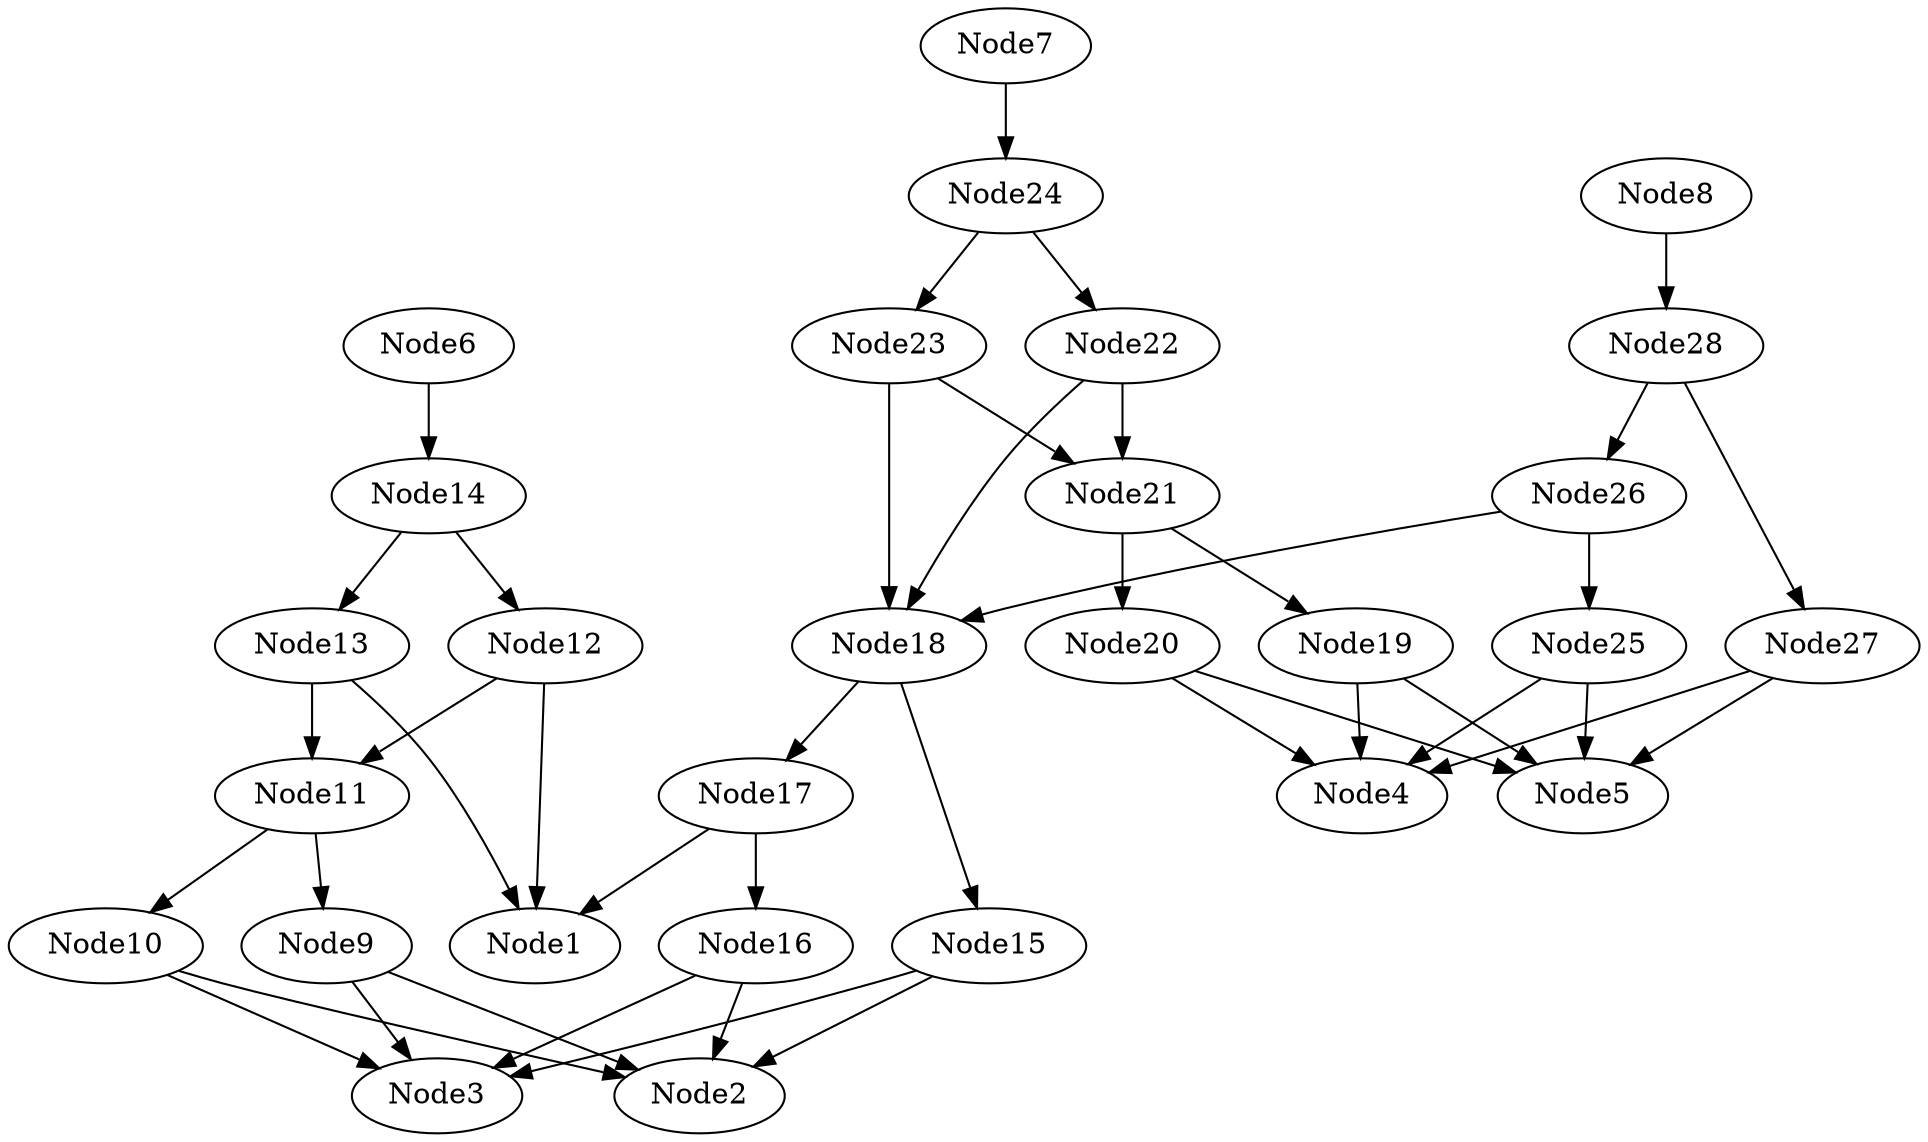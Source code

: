 # Network structure generated by ABC

digraph network {

Node6 -> Node14 [style = solid];
Node7 -> Node24 [style = solid];
Node8 -> Node28 [style = solid];
Node9 -> Node2 [style = solid];
Node9 -> Node3 [style = solid];
Node10 -> Node2 [style = solid];
Node10 -> Node3 [style = solid];
Node11 -> Node9 [style = solid];
Node11 -> Node10 [style = solid];
Node12 -> Node1 [style = solid];
Node12 -> Node11 [style = solid];
Node13 -> Node1 [style = solid];
Node13 -> Node11 [style = solid];
Node14 -> Node12 [style = solid];
Node14 -> Node13 [style = solid];
Node15 -> Node2 [style = solid];
Node15 -> Node3 [style = solid];
Node16 -> Node2 [style = solid];
Node16 -> Node3 [style = solid];
Node17 -> Node1 [style = solid];
Node17 -> Node16 [style = solid];
Node18 -> Node15 [style = solid];
Node18 -> Node17 [style = solid];
Node19 -> Node4 [style = solid];
Node19 -> Node5 [style = solid];
Node20 -> Node4 [style = solid];
Node20 -> Node5 [style = solid];
Node21 -> Node19 [style = solid];
Node21 -> Node20 [style = solid];
Node22 -> Node18 [style = solid];
Node22 -> Node21 [style = solid];
Node23 -> Node18 [style = solid];
Node23 -> Node21 [style = solid];
Node24 -> Node22 [style = solid];
Node24 -> Node23 [style = solid];
Node25 -> Node4 [style = solid];
Node25 -> Node5 [style = solid];
Node26 -> Node18 [style = solid];
Node26 -> Node25 [style = solid];
Node27 -> Node4 [style = solid];
Node27 -> Node5 [style = solid];
Node28 -> Node26 [style = solid];
Node28 -> Node27 [style = solid];
}

